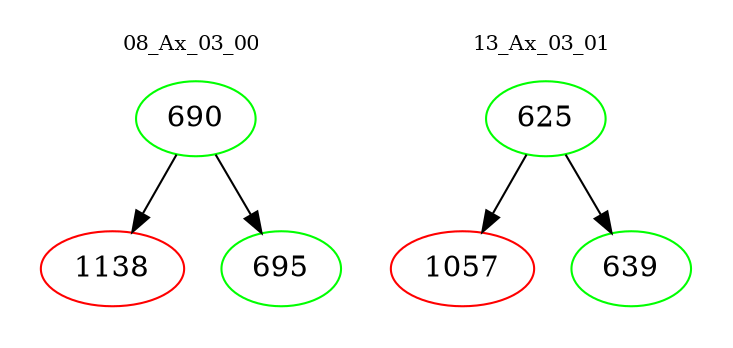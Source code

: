 digraph{
subgraph cluster_0 {
color = white
label = "08_Ax_03_00";
fontsize=10;
T0_690 [label="690", color="green"]
T0_690 -> T0_1138 [color="black"]
T0_1138 [label="1138", color="red"]
T0_690 -> T0_695 [color="black"]
T0_695 [label="695", color="green"]
}
subgraph cluster_1 {
color = white
label = "13_Ax_03_01";
fontsize=10;
T1_625 [label="625", color="green"]
T1_625 -> T1_1057 [color="black"]
T1_1057 [label="1057", color="red"]
T1_625 -> T1_639 [color="black"]
T1_639 [label="639", color="green"]
}
}

